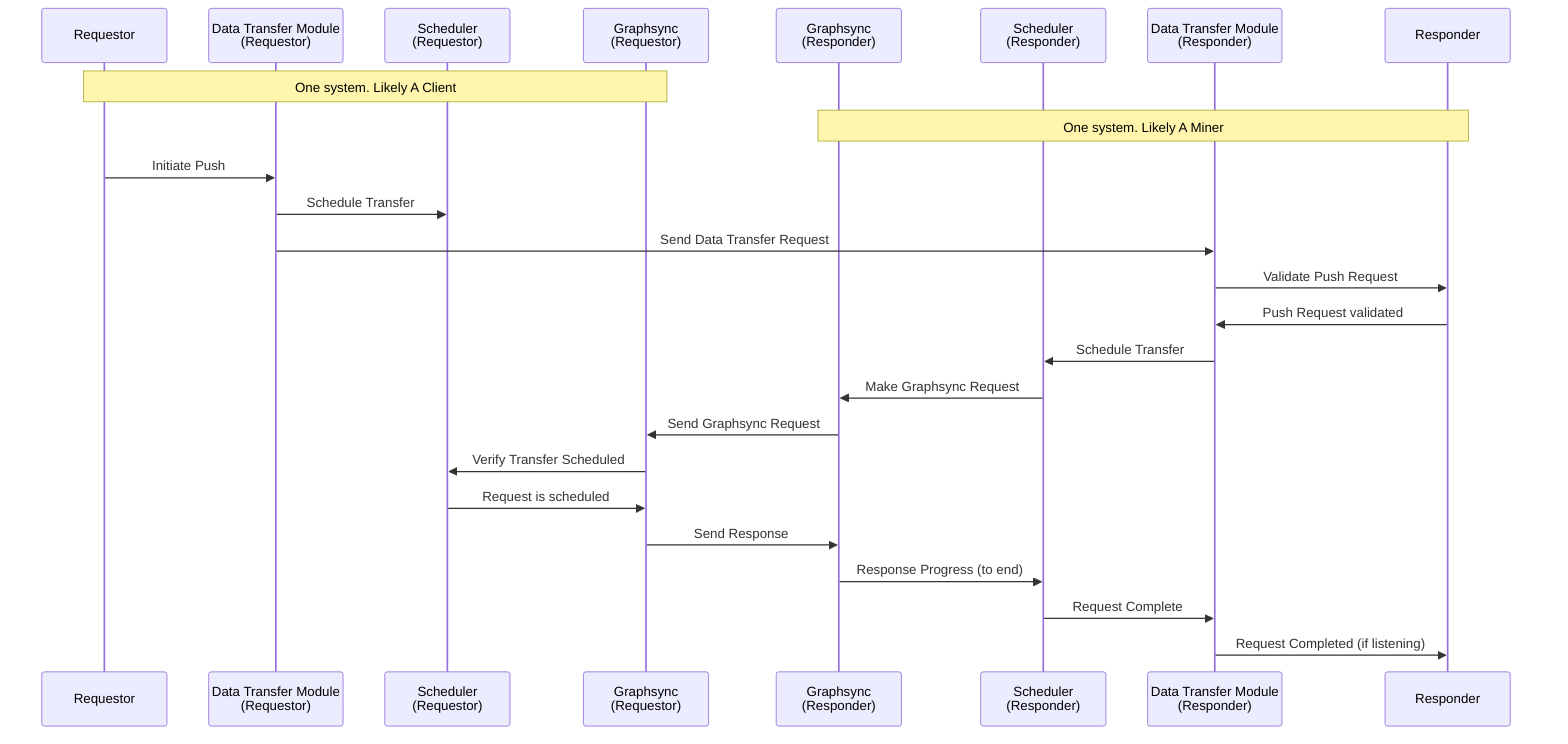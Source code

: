 sequenceDiagram

  participant Requestor
  participant ReqDT as Data Transfer Module <br /> (Requestor)
  participant ReqSC as Scheduler  <br /> (Requestor)
  participant ReqGS as Graphsync  <br /> (Requestor)
  participant ResGS as Graphsync  <br /> (Responder)
  participant ResSC as Scheduler  <br /> (Responder)
  participant ResDT as Data Transfer Module <br /> (Responder)
  participant Responder

  Note over Requestor,ReqGS: One system. Likely A Client
  Note over ResGS,Responder: One system. Likely A Miner

  Requestor ->> ReqDT : Initiate Push
  ReqDT ->> ReqSC : Schedule Transfer
  ReqDT ->> ResDT : Send Data Transfer Request
  ResDT ->> Responder : Validate Push Request
  Responder ->> ResDT : Push Request validated
  ResDT ->> ResSC : Schedule Transfer
  ResSC ->> ResGS : Make Graphsync Request
  ResGS ->> ReqGS : Send Graphsync Request
  ReqGS ->> ReqSC : Verify Transfer Scheduled
  ReqSC ->> ReqGS : Request is scheduled
  ReqGS ->> ResGS : Send Response
  ResGS ->> ResSC : Response Progress (to end)
  ResSC ->> ResDT : Request Complete
  ResDT ->> Responder : Request Completed (if listening)